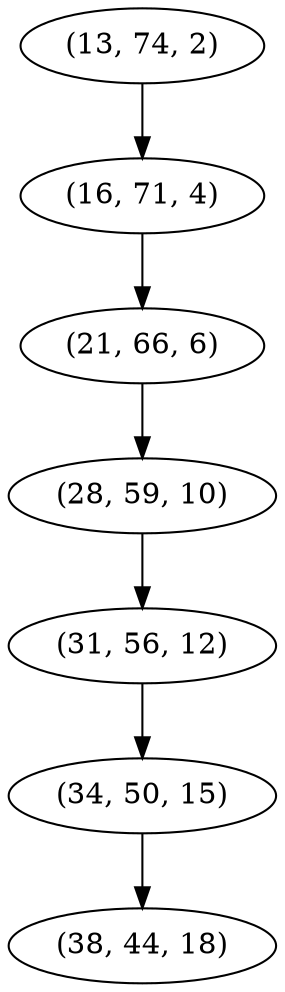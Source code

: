 digraph tree {
    "(13, 74, 2)";
    "(16, 71, 4)";
    "(21, 66, 6)";
    "(28, 59, 10)";
    "(31, 56, 12)";
    "(34, 50, 15)";
    "(38, 44, 18)";
    "(13, 74, 2)" -> "(16, 71, 4)";
    "(16, 71, 4)" -> "(21, 66, 6)";
    "(21, 66, 6)" -> "(28, 59, 10)";
    "(28, 59, 10)" -> "(31, 56, 12)";
    "(31, 56, 12)" -> "(34, 50, 15)";
    "(34, 50, 15)" -> "(38, 44, 18)";
}
